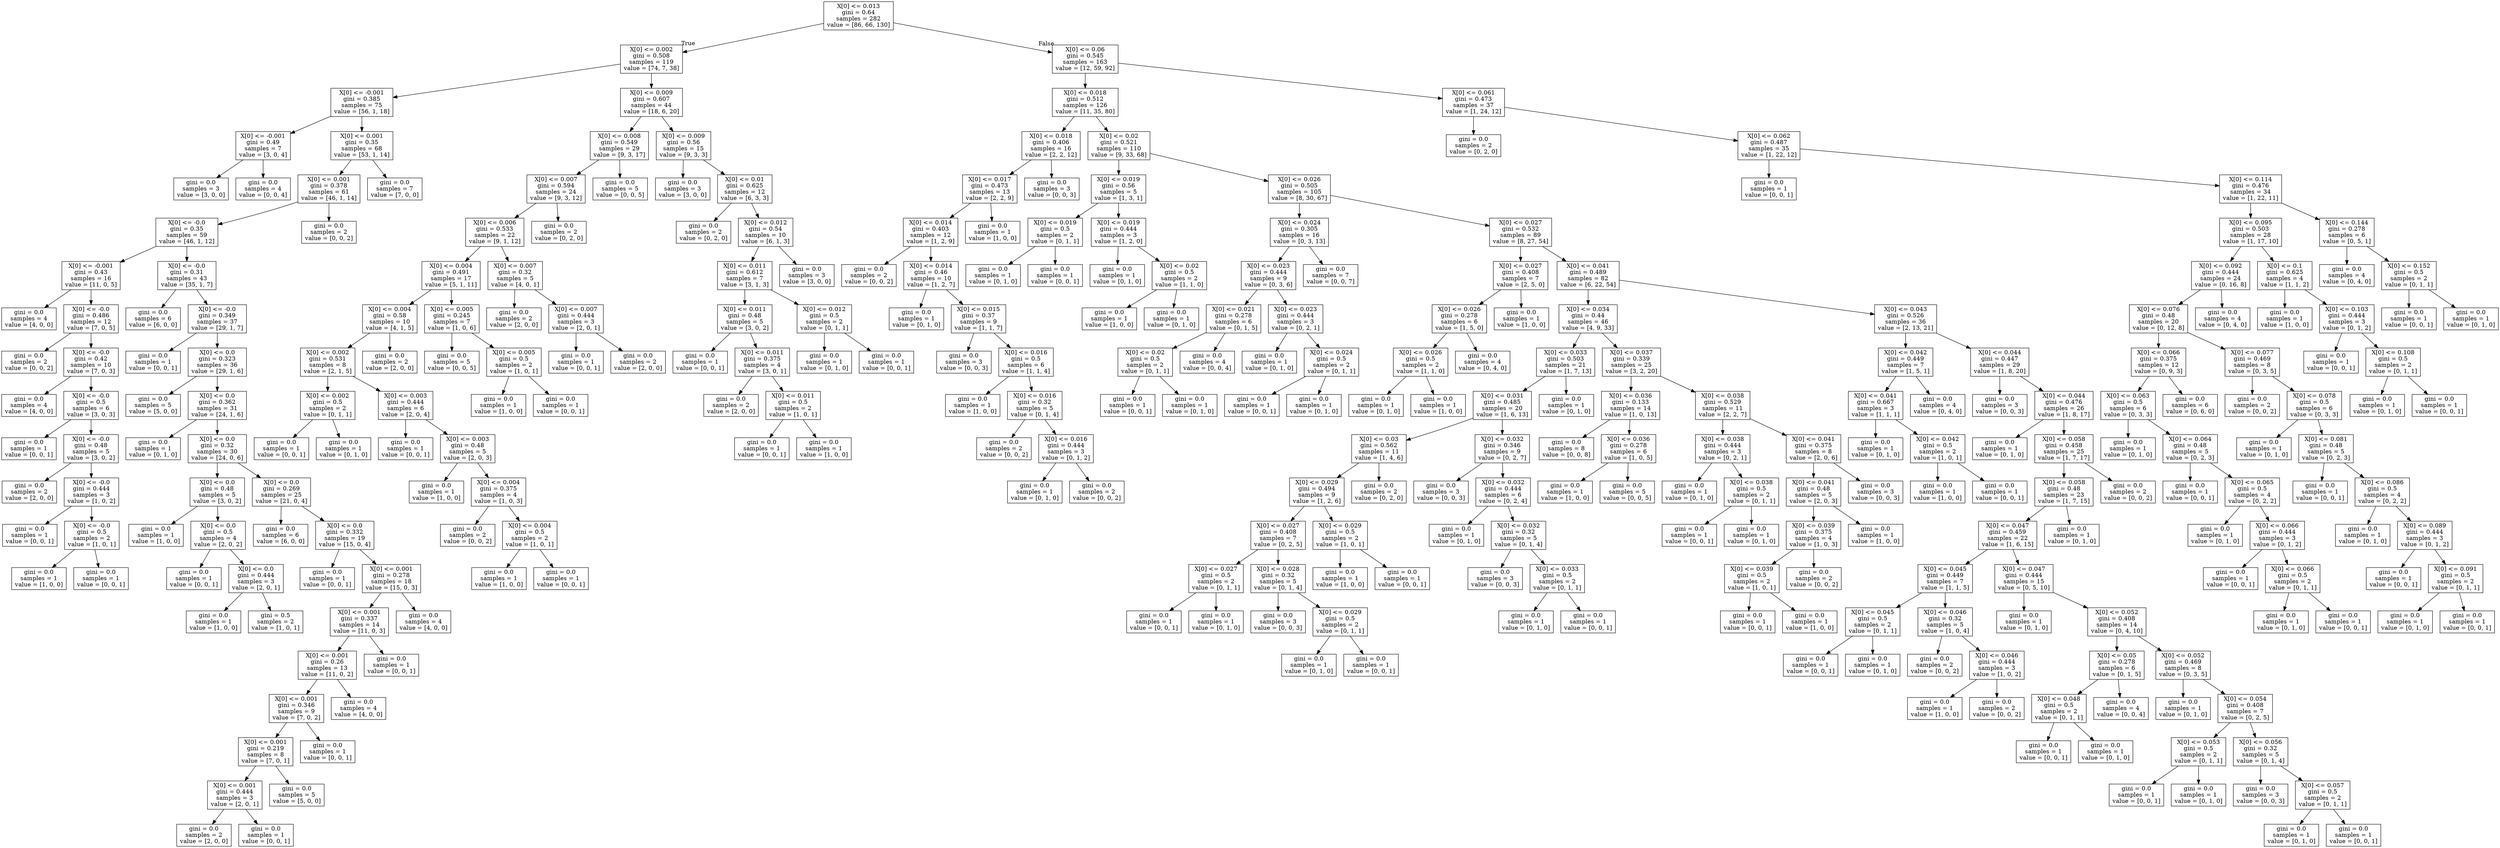 digraph Tree {
node [shape=box] ;
0 [label="X[0] <= 0.013\ngini = 0.64\nsamples = 282\nvalue = [86, 66, 130]"] ;
1 [label="X[0] <= 0.002\ngini = 0.508\nsamples = 119\nvalue = [74, 7, 38]"] ;
0 -> 1 [labeldistance=2.5, labelangle=45, headlabel="True"] ;
2 [label="X[0] <= -0.001\ngini = 0.385\nsamples = 75\nvalue = [56, 1, 18]"] ;
1 -> 2 ;
3 [label="X[0] <= -0.001\ngini = 0.49\nsamples = 7\nvalue = [3, 0, 4]"] ;
2 -> 3 ;
4 [label="gini = 0.0\nsamples = 3\nvalue = [3, 0, 0]"] ;
3 -> 4 ;
5 [label="gini = 0.0\nsamples = 4\nvalue = [0, 0, 4]"] ;
3 -> 5 ;
6 [label="X[0] <= 0.001\ngini = 0.35\nsamples = 68\nvalue = [53, 1, 14]"] ;
2 -> 6 ;
7 [label="X[0] <= 0.001\ngini = 0.378\nsamples = 61\nvalue = [46, 1, 14]"] ;
6 -> 7 ;
8 [label="X[0] <= -0.0\ngini = 0.35\nsamples = 59\nvalue = [46, 1, 12]"] ;
7 -> 8 ;
9 [label="X[0] <= -0.001\ngini = 0.43\nsamples = 16\nvalue = [11, 0, 5]"] ;
8 -> 9 ;
10 [label="gini = 0.0\nsamples = 4\nvalue = [4, 0, 0]"] ;
9 -> 10 ;
11 [label="X[0] <= -0.0\ngini = 0.486\nsamples = 12\nvalue = [7, 0, 5]"] ;
9 -> 11 ;
12 [label="gini = 0.0\nsamples = 2\nvalue = [0, 0, 2]"] ;
11 -> 12 ;
13 [label="X[0] <= -0.0\ngini = 0.42\nsamples = 10\nvalue = [7, 0, 3]"] ;
11 -> 13 ;
14 [label="gini = 0.0\nsamples = 4\nvalue = [4, 0, 0]"] ;
13 -> 14 ;
15 [label="X[0] <= -0.0\ngini = 0.5\nsamples = 6\nvalue = [3, 0, 3]"] ;
13 -> 15 ;
16 [label="gini = 0.0\nsamples = 1\nvalue = [0, 0, 1]"] ;
15 -> 16 ;
17 [label="X[0] <= -0.0\ngini = 0.48\nsamples = 5\nvalue = [3, 0, 2]"] ;
15 -> 17 ;
18 [label="gini = 0.0\nsamples = 2\nvalue = [2, 0, 0]"] ;
17 -> 18 ;
19 [label="X[0] <= -0.0\ngini = 0.444\nsamples = 3\nvalue = [1, 0, 2]"] ;
17 -> 19 ;
20 [label="gini = 0.0\nsamples = 1\nvalue = [0, 0, 1]"] ;
19 -> 20 ;
21 [label="X[0] <= -0.0\ngini = 0.5\nsamples = 2\nvalue = [1, 0, 1]"] ;
19 -> 21 ;
22 [label="gini = 0.0\nsamples = 1\nvalue = [1, 0, 0]"] ;
21 -> 22 ;
23 [label="gini = 0.0\nsamples = 1\nvalue = [0, 0, 1]"] ;
21 -> 23 ;
24 [label="X[0] <= -0.0\ngini = 0.31\nsamples = 43\nvalue = [35, 1, 7]"] ;
8 -> 24 ;
25 [label="gini = 0.0\nsamples = 6\nvalue = [6, 0, 0]"] ;
24 -> 25 ;
26 [label="X[0] <= -0.0\ngini = 0.349\nsamples = 37\nvalue = [29, 1, 7]"] ;
24 -> 26 ;
27 [label="gini = 0.0\nsamples = 1\nvalue = [0, 0, 1]"] ;
26 -> 27 ;
28 [label="X[0] <= 0.0\ngini = 0.323\nsamples = 36\nvalue = [29, 1, 6]"] ;
26 -> 28 ;
29 [label="gini = 0.0\nsamples = 5\nvalue = [5, 0, 0]"] ;
28 -> 29 ;
30 [label="X[0] <= 0.0\ngini = 0.362\nsamples = 31\nvalue = [24, 1, 6]"] ;
28 -> 30 ;
31 [label="gini = 0.0\nsamples = 1\nvalue = [0, 1, 0]"] ;
30 -> 31 ;
32 [label="X[0] <= 0.0\ngini = 0.32\nsamples = 30\nvalue = [24, 0, 6]"] ;
30 -> 32 ;
33 [label="X[0] <= 0.0\ngini = 0.48\nsamples = 5\nvalue = [3, 0, 2]"] ;
32 -> 33 ;
34 [label="gini = 0.0\nsamples = 1\nvalue = [1, 0, 0]"] ;
33 -> 34 ;
35 [label="X[0] <= 0.0\ngini = 0.5\nsamples = 4\nvalue = [2, 0, 2]"] ;
33 -> 35 ;
36 [label="gini = 0.0\nsamples = 1\nvalue = [0, 0, 1]"] ;
35 -> 36 ;
37 [label="X[0] <= 0.0\ngini = 0.444\nsamples = 3\nvalue = [2, 0, 1]"] ;
35 -> 37 ;
38 [label="gini = 0.0\nsamples = 1\nvalue = [1, 0, 0]"] ;
37 -> 38 ;
39 [label="gini = 0.5\nsamples = 2\nvalue = [1, 0, 1]"] ;
37 -> 39 ;
40 [label="X[0] <= 0.0\ngini = 0.269\nsamples = 25\nvalue = [21, 0, 4]"] ;
32 -> 40 ;
41 [label="gini = 0.0\nsamples = 6\nvalue = [6, 0, 0]"] ;
40 -> 41 ;
42 [label="X[0] <= 0.0\ngini = 0.332\nsamples = 19\nvalue = [15, 0, 4]"] ;
40 -> 42 ;
43 [label="gini = 0.0\nsamples = 1\nvalue = [0, 0, 1]"] ;
42 -> 43 ;
44 [label="X[0] <= 0.001\ngini = 0.278\nsamples = 18\nvalue = [15, 0, 3]"] ;
42 -> 44 ;
45 [label="X[0] <= 0.001\ngini = 0.337\nsamples = 14\nvalue = [11, 0, 3]"] ;
44 -> 45 ;
46 [label="X[0] <= 0.001\ngini = 0.26\nsamples = 13\nvalue = [11, 0, 2]"] ;
45 -> 46 ;
47 [label="X[0] <= 0.001\ngini = 0.346\nsamples = 9\nvalue = [7, 0, 2]"] ;
46 -> 47 ;
48 [label="X[0] <= 0.001\ngini = 0.219\nsamples = 8\nvalue = [7, 0, 1]"] ;
47 -> 48 ;
49 [label="X[0] <= 0.001\ngini = 0.444\nsamples = 3\nvalue = [2, 0, 1]"] ;
48 -> 49 ;
50 [label="gini = 0.0\nsamples = 2\nvalue = [2, 0, 0]"] ;
49 -> 50 ;
51 [label="gini = 0.0\nsamples = 1\nvalue = [0, 0, 1]"] ;
49 -> 51 ;
52 [label="gini = 0.0\nsamples = 5\nvalue = [5, 0, 0]"] ;
48 -> 52 ;
53 [label="gini = 0.0\nsamples = 1\nvalue = [0, 0, 1]"] ;
47 -> 53 ;
54 [label="gini = 0.0\nsamples = 4\nvalue = [4, 0, 0]"] ;
46 -> 54 ;
55 [label="gini = 0.0\nsamples = 1\nvalue = [0, 0, 1]"] ;
45 -> 55 ;
56 [label="gini = 0.0\nsamples = 4\nvalue = [4, 0, 0]"] ;
44 -> 56 ;
57 [label="gini = 0.0\nsamples = 2\nvalue = [0, 0, 2]"] ;
7 -> 57 ;
58 [label="gini = 0.0\nsamples = 7\nvalue = [7, 0, 0]"] ;
6 -> 58 ;
59 [label="X[0] <= 0.009\ngini = 0.607\nsamples = 44\nvalue = [18, 6, 20]"] ;
1 -> 59 ;
60 [label="X[0] <= 0.008\ngini = 0.549\nsamples = 29\nvalue = [9, 3, 17]"] ;
59 -> 60 ;
61 [label="X[0] <= 0.007\ngini = 0.594\nsamples = 24\nvalue = [9, 3, 12]"] ;
60 -> 61 ;
62 [label="X[0] <= 0.006\ngini = 0.533\nsamples = 22\nvalue = [9, 1, 12]"] ;
61 -> 62 ;
63 [label="X[0] <= 0.004\ngini = 0.491\nsamples = 17\nvalue = [5, 1, 11]"] ;
62 -> 63 ;
64 [label="X[0] <= 0.004\ngini = 0.58\nsamples = 10\nvalue = [4, 1, 5]"] ;
63 -> 64 ;
65 [label="X[0] <= 0.002\ngini = 0.531\nsamples = 8\nvalue = [2, 1, 5]"] ;
64 -> 65 ;
66 [label="X[0] <= 0.002\ngini = 0.5\nsamples = 2\nvalue = [0, 1, 1]"] ;
65 -> 66 ;
67 [label="gini = 0.0\nsamples = 1\nvalue = [0, 0, 1]"] ;
66 -> 67 ;
68 [label="gini = 0.0\nsamples = 1\nvalue = [0, 1, 0]"] ;
66 -> 68 ;
69 [label="X[0] <= 0.003\ngini = 0.444\nsamples = 6\nvalue = [2, 0, 4]"] ;
65 -> 69 ;
70 [label="gini = 0.0\nsamples = 1\nvalue = [0, 0, 1]"] ;
69 -> 70 ;
71 [label="X[0] <= 0.003\ngini = 0.48\nsamples = 5\nvalue = [2, 0, 3]"] ;
69 -> 71 ;
72 [label="gini = 0.0\nsamples = 1\nvalue = [1, 0, 0]"] ;
71 -> 72 ;
73 [label="X[0] <= 0.004\ngini = 0.375\nsamples = 4\nvalue = [1, 0, 3]"] ;
71 -> 73 ;
74 [label="gini = 0.0\nsamples = 2\nvalue = [0, 0, 2]"] ;
73 -> 74 ;
75 [label="X[0] <= 0.004\ngini = 0.5\nsamples = 2\nvalue = [1, 0, 1]"] ;
73 -> 75 ;
76 [label="gini = 0.0\nsamples = 1\nvalue = [1, 0, 0]"] ;
75 -> 76 ;
77 [label="gini = 0.0\nsamples = 1\nvalue = [0, 0, 1]"] ;
75 -> 77 ;
78 [label="gini = 0.0\nsamples = 2\nvalue = [2, 0, 0]"] ;
64 -> 78 ;
79 [label="X[0] <= 0.005\ngini = 0.245\nsamples = 7\nvalue = [1, 0, 6]"] ;
63 -> 79 ;
80 [label="gini = 0.0\nsamples = 5\nvalue = [0, 0, 5]"] ;
79 -> 80 ;
81 [label="X[0] <= 0.005\ngini = 0.5\nsamples = 2\nvalue = [1, 0, 1]"] ;
79 -> 81 ;
82 [label="gini = 0.0\nsamples = 1\nvalue = [1, 0, 0]"] ;
81 -> 82 ;
83 [label="gini = 0.0\nsamples = 1\nvalue = [0, 0, 1]"] ;
81 -> 83 ;
84 [label="X[0] <= 0.007\ngini = 0.32\nsamples = 5\nvalue = [4, 0, 1]"] ;
62 -> 84 ;
85 [label="gini = 0.0\nsamples = 2\nvalue = [2, 0, 0]"] ;
84 -> 85 ;
86 [label="X[0] <= 0.007\ngini = 0.444\nsamples = 3\nvalue = [2, 0, 1]"] ;
84 -> 86 ;
87 [label="gini = 0.0\nsamples = 1\nvalue = [0, 0, 1]"] ;
86 -> 87 ;
88 [label="gini = 0.0\nsamples = 2\nvalue = [2, 0, 0]"] ;
86 -> 88 ;
89 [label="gini = 0.0\nsamples = 2\nvalue = [0, 2, 0]"] ;
61 -> 89 ;
90 [label="gini = 0.0\nsamples = 5\nvalue = [0, 0, 5]"] ;
60 -> 90 ;
91 [label="X[0] <= 0.009\ngini = 0.56\nsamples = 15\nvalue = [9, 3, 3]"] ;
59 -> 91 ;
92 [label="gini = 0.0\nsamples = 3\nvalue = [3, 0, 0]"] ;
91 -> 92 ;
93 [label="X[0] <= 0.01\ngini = 0.625\nsamples = 12\nvalue = [6, 3, 3]"] ;
91 -> 93 ;
94 [label="gini = 0.0\nsamples = 2\nvalue = [0, 2, 0]"] ;
93 -> 94 ;
95 [label="X[0] <= 0.012\ngini = 0.54\nsamples = 10\nvalue = [6, 1, 3]"] ;
93 -> 95 ;
96 [label="X[0] <= 0.011\ngini = 0.612\nsamples = 7\nvalue = [3, 1, 3]"] ;
95 -> 96 ;
97 [label="X[0] <= 0.011\ngini = 0.48\nsamples = 5\nvalue = [3, 0, 2]"] ;
96 -> 97 ;
98 [label="gini = 0.0\nsamples = 1\nvalue = [0, 0, 1]"] ;
97 -> 98 ;
99 [label="X[0] <= 0.011\ngini = 0.375\nsamples = 4\nvalue = [3, 0, 1]"] ;
97 -> 99 ;
100 [label="gini = 0.0\nsamples = 2\nvalue = [2, 0, 0]"] ;
99 -> 100 ;
101 [label="X[0] <= 0.011\ngini = 0.5\nsamples = 2\nvalue = [1, 0, 1]"] ;
99 -> 101 ;
102 [label="gini = 0.0\nsamples = 1\nvalue = [0, 0, 1]"] ;
101 -> 102 ;
103 [label="gini = 0.0\nsamples = 1\nvalue = [1, 0, 0]"] ;
101 -> 103 ;
104 [label="X[0] <= 0.012\ngini = 0.5\nsamples = 2\nvalue = [0, 1, 1]"] ;
96 -> 104 ;
105 [label="gini = 0.0\nsamples = 1\nvalue = [0, 1, 0]"] ;
104 -> 105 ;
106 [label="gini = 0.0\nsamples = 1\nvalue = [0, 0, 1]"] ;
104 -> 106 ;
107 [label="gini = 0.0\nsamples = 3\nvalue = [3, 0, 0]"] ;
95 -> 107 ;
108 [label="X[0] <= 0.06\ngini = 0.545\nsamples = 163\nvalue = [12, 59, 92]"] ;
0 -> 108 [labeldistance=2.5, labelangle=-45, headlabel="False"] ;
109 [label="X[0] <= 0.018\ngini = 0.512\nsamples = 126\nvalue = [11, 35, 80]"] ;
108 -> 109 ;
110 [label="X[0] <= 0.018\ngini = 0.406\nsamples = 16\nvalue = [2, 2, 12]"] ;
109 -> 110 ;
111 [label="X[0] <= 0.017\ngini = 0.473\nsamples = 13\nvalue = [2, 2, 9]"] ;
110 -> 111 ;
112 [label="X[0] <= 0.014\ngini = 0.403\nsamples = 12\nvalue = [1, 2, 9]"] ;
111 -> 112 ;
113 [label="gini = 0.0\nsamples = 2\nvalue = [0, 0, 2]"] ;
112 -> 113 ;
114 [label="X[0] <= 0.014\ngini = 0.46\nsamples = 10\nvalue = [1, 2, 7]"] ;
112 -> 114 ;
115 [label="gini = 0.0\nsamples = 1\nvalue = [0, 1, 0]"] ;
114 -> 115 ;
116 [label="X[0] <= 0.015\ngini = 0.37\nsamples = 9\nvalue = [1, 1, 7]"] ;
114 -> 116 ;
117 [label="gini = 0.0\nsamples = 3\nvalue = [0, 0, 3]"] ;
116 -> 117 ;
118 [label="X[0] <= 0.016\ngini = 0.5\nsamples = 6\nvalue = [1, 1, 4]"] ;
116 -> 118 ;
119 [label="gini = 0.0\nsamples = 1\nvalue = [1, 0, 0]"] ;
118 -> 119 ;
120 [label="X[0] <= 0.016\ngini = 0.32\nsamples = 5\nvalue = [0, 1, 4]"] ;
118 -> 120 ;
121 [label="gini = 0.0\nsamples = 2\nvalue = [0, 0, 2]"] ;
120 -> 121 ;
122 [label="X[0] <= 0.016\ngini = 0.444\nsamples = 3\nvalue = [0, 1, 2]"] ;
120 -> 122 ;
123 [label="gini = 0.0\nsamples = 1\nvalue = [0, 1, 0]"] ;
122 -> 123 ;
124 [label="gini = 0.0\nsamples = 2\nvalue = [0, 0, 2]"] ;
122 -> 124 ;
125 [label="gini = 0.0\nsamples = 1\nvalue = [1, 0, 0]"] ;
111 -> 125 ;
126 [label="gini = 0.0\nsamples = 3\nvalue = [0, 0, 3]"] ;
110 -> 126 ;
127 [label="X[0] <= 0.02\ngini = 0.521\nsamples = 110\nvalue = [9, 33, 68]"] ;
109 -> 127 ;
128 [label="X[0] <= 0.019\ngini = 0.56\nsamples = 5\nvalue = [1, 3, 1]"] ;
127 -> 128 ;
129 [label="X[0] <= 0.019\ngini = 0.5\nsamples = 2\nvalue = [0, 1, 1]"] ;
128 -> 129 ;
130 [label="gini = 0.0\nsamples = 1\nvalue = [0, 1, 0]"] ;
129 -> 130 ;
131 [label="gini = 0.0\nsamples = 1\nvalue = [0, 0, 1]"] ;
129 -> 131 ;
132 [label="X[0] <= 0.019\ngini = 0.444\nsamples = 3\nvalue = [1, 2, 0]"] ;
128 -> 132 ;
133 [label="gini = 0.0\nsamples = 1\nvalue = [0, 1, 0]"] ;
132 -> 133 ;
134 [label="X[0] <= 0.02\ngini = 0.5\nsamples = 2\nvalue = [1, 1, 0]"] ;
132 -> 134 ;
135 [label="gini = 0.0\nsamples = 1\nvalue = [1, 0, 0]"] ;
134 -> 135 ;
136 [label="gini = 0.0\nsamples = 1\nvalue = [0, 1, 0]"] ;
134 -> 136 ;
137 [label="X[0] <= 0.026\ngini = 0.505\nsamples = 105\nvalue = [8, 30, 67]"] ;
127 -> 137 ;
138 [label="X[0] <= 0.024\ngini = 0.305\nsamples = 16\nvalue = [0, 3, 13]"] ;
137 -> 138 ;
139 [label="X[0] <= 0.023\ngini = 0.444\nsamples = 9\nvalue = [0, 3, 6]"] ;
138 -> 139 ;
140 [label="X[0] <= 0.021\ngini = 0.278\nsamples = 6\nvalue = [0, 1, 5]"] ;
139 -> 140 ;
141 [label="X[0] <= 0.02\ngini = 0.5\nsamples = 2\nvalue = [0, 1, 1]"] ;
140 -> 141 ;
142 [label="gini = 0.0\nsamples = 1\nvalue = [0, 0, 1]"] ;
141 -> 142 ;
143 [label="gini = 0.0\nsamples = 1\nvalue = [0, 1, 0]"] ;
141 -> 143 ;
144 [label="gini = 0.0\nsamples = 4\nvalue = [0, 0, 4]"] ;
140 -> 144 ;
145 [label="X[0] <= 0.023\ngini = 0.444\nsamples = 3\nvalue = [0, 2, 1]"] ;
139 -> 145 ;
146 [label="gini = 0.0\nsamples = 1\nvalue = [0, 1, 0]"] ;
145 -> 146 ;
147 [label="X[0] <= 0.024\ngini = 0.5\nsamples = 2\nvalue = [0, 1, 1]"] ;
145 -> 147 ;
148 [label="gini = 0.0\nsamples = 1\nvalue = [0, 0, 1]"] ;
147 -> 148 ;
149 [label="gini = 0.0\nsamples = 1\nvalue = [0, 1, 0]"] ;
147 -> 149 ;
150 [label="gini = 0.0\nsamples = 7\nvalue = [0, 0, 7]"] ;
138 -> 150 ;
151 [label="X[0] <= 0.027\ngini = 0.532\nsamples = 89\nvalue = [8, 27, 54]"] ;
137 -> 151 ;
152 [label="X[0] <= 0.027\ngini = 0.408\nsamples = 7\nvalue = [2, 5, 0]"] ;
151 -> 152 ;
153 [label="X[0] <= 0.026\ngini = 0.278\nsamples = 6\nvalue = [1, 5, 0]"] ;
152 -> 153 ;
154 [label="X[0] <= 0.026\ngini = 0.5\nsamples = 2\nvalue = [1, 1, 0]"] ;
153 -> 154 ;
155 [label="gini = 0.0\nsamples = 1\nvalue = [0, 1, 0]"] ;
154 -> 155 ;
156 [label="gini = 0.0\nsamples = 1\nvalue = [1, 0, 0]"] ;
154 -> 156 ;
157 [label="gini = 0.0\nsamples = 4\nvalue = [0, 4, 0]"] ;
153 -> 157 ;
158 [label="gini = 0.0\nsamples = 1\nvalue = [1, 0, 0]"] ;
152 -> 158 ;
159 [label="X[0] <= 0.041\ngini = 0.489\nsamples = 82\nvalue = [6, 22, 54]"] ;
151 -> 159 ;
160 [label="X[0] <= 0.034\ngini = 0.44\nsamples = 46\nvalue = [4, 9, 33]"] ;
159 -> 160 ;
161 [label="X[0] <= 0.033\ngini = 0.503\nsamples = 21\nvalue = [1, 7, 13]"] ;
160 -> 161 ;
162 [label="X[0] <= 0.031\ngini = 0.485\nsamples = 20\nvalue = [1, 6, 13]"] ;
161 -> 162 ;
163 [label="X[0] <= 0.03\ngini = 0.562\nsamples = 11\nvalue = [1, 4, 6]"] ;
162 -> 163 ;
164 [label="X[0] <= 0.029\ngini = 0.494\nsamples = 9\nvalue = [1, 2, 6]"] ;
163 -> 164 ;
165 [label="X[0] <= 0.027\ngini = 0.408\nsamples = 7\nvalue = [0, 2, 5]"] ;
164 -> 165 ;
166 [label="X[0] <= 0.027\ngini = 0.5\nsamples = 2\nvalue = [0, 1, 1]"] ;
165 -> 166 ;
167 [label="gini = 0.0\nsamples = 1\nvalue = [0, 0, 1]"] ;
166 -> 167 ;
168 [label="gini = 0.0\nsamples = 1\nvalue = [0, 1, 0]"] ;
166 -> 168 ;
169 [label="X[0] <= 0.028\ngini = 0.32\nsamples = 5\nvalue = [0, 1, 4]"] ;
165 -> 169 ;
170 [label="gini = 0.0\nsamples = 3\nvalue = [0, 0, 3]"] ;
169 -> 170 ;
171 [label="X[0] <= 0.029\ngini = 0.5\nsamples = 2\nvalue = [0, 1, 1]"] ;
169 -> 171 ;
172 [label="gini = 0.0\nsamples = 1\nvalue = [0, 1, 0]"] ;
171 -> 172 ;
173 [label="gini = 0.0\nsamples = 1\nvalue = [0, 0, 1]"] ;
171 -> 173 ;
174 [label="X[0] <= 0.029\ngini = 0.5\nsamples = 2\nvalue = [1, 0, 1]"] ;
164 -> 174 ;
175 [label="gini = 0.0\nsamples = 1\nvalue = [1, 0, 0]"] ;
174 -> 175 ;
176 [label="gini = 0.0\nsamples = 1\nvalue = [0, 0, 1]"] ;
174 -> 176 ;
177 [label="gini = 0.0\nsamples = 2\nvalue = [0, 2, 0]"] ;
163 -> 177 ;
178 [label="X[0] <= 0.032\ngini = 0.346\nsamples = 9\nvalue = [0, 2, 7]"] ;
162 -> 178 ;
179 [label="gini = 0.0\nsamples = 3\nvalue = [0, 0, 3]"] ;
178 -> 179 ;
180 [label="X[0] <= 0.032\ngini = 0.444\nsamples = 6\nvalue = [0, 2, 4]"] ;
178 -> 180 ;
181 [label="gini = 0.0\nsamples = 1\nvalue = [0, 1, 0]"] ;
180 -> 181 ;
182 [label="X[0] <= 0.032\ngini = 0.32\nsamples = 5\nvalue = [0, 1, 4]"] ;
180 -> 182 ;
183 [label="gini = 0.0\nsamples = 3\nvalue = [0, 0, 3]"] ;
182 -> 183 ;
184 [label="X[0] <= 0.033\ngini = 0.5\nsamples = 2\nvalue = [0, 1, 1]"] ;
182 -> 184 ;
185 [label="gini = 0.0\nsamples = 1\nvalue = [0, 1, 0]"] ;
184 -> 185 ;
186 [label="gini = 0.0\nsamples = 1\nvalue = [0, 0, 1]"] ;
184 -> 186 ;
187 [label="gini = 0.0\nsamples = 1\nvalue = [0, 1, 0]"] ;
161 -> 187 ;
188 [label="X[0] <= 0.037\ngini = 0.339\nsamples = 25\nvalue = [3, 2, 20]"] ;
160 -> 188 ;
189 [label="X[0] <= 0.036\ngini = 0.133\nsamples = 14\nvalue = [1, 0, 13]"] ;
188 -> 189 ;
190 [label="gini = 0.0\nsamples = 8\nvalue = [0, 0, 8]"] ;
189 -> 190 ;
191 [label="X[0] <= 0.036\ngini = 0.278\nsamples = 6\nvalue = [1, 0, 5]"] ;
189 -> 191 ;
192 [label="gini = 0.0\nsamples = 1\nvalue = [1, 0, 0]"] ;
191 -> 192 ;
193 [label="gini = 0.0\nsamples = 5\nvalue = [0, 0, 5]"] ;
191 -> 193 ;
194 [label="X[0] <= 0.038\ngini = 0.529\nsamples = 11\nvalue = [2, 2, 7]"] ;
188 -> 194 ;
195 [label="X[0] <= 0.038\ngini = 0.444\nsamples = 3\nvalue = [0, 2, 1]"] ;
194 -> 195 ;
196 [label="gini = 0.0\nsamples = 1\nvalue = [0, 1, 0]"] ;
195 -> 196 ;
197 [label="X[0] <= 0.038\ngini = 0.5\nsamples = 2\nvalue = [0, 1, 1]"] ;
195 -> 197 ;
198 [label="gini = 0.0\nsamples = 1\nvalue = [0, 0, 1]"] ;
197 -> 198 ;
199 [label="gini = 0.0\nsamples = 1\nvalue = [0, 1, 0]"] ;
197 -> 199 ;
200 [label="X[0] <= 0.041\ngini = 0.375\nsamples = 8\nvalue = [2, 0, 6]"] ;
194 -> 200 ;
201 [label="X[0] <= 0.041\ngini = 0.48\nsamples = 5\nvalue = [2, 0, 3]"] ;
200 -> 201 ;
202 [label="X[0] <= 0.039\ngini = 0.375\nsamples = 4\nvalue = [1, 0, 3]"] ;
201 -> 202 ;
203 [label="X[0] <= 0.039\ngini = 0.5\nsamples = 2\nvalue = [1, 0, 1]"] ;
202 -> 203 ;
204 [label="gini = 0.0\nsamples = 1\nvalue = [0, 0, 1]"] ;
203 -> 204 ;
205 [label="gini = 0.0\nsamples = 1\nvalue = [1, 0, 0]"] ;
203 -> 205 ;
206 [label="gini = 0.0\nsamples = 2\nvalue = [0, 0, 2]"] ;
202 -> 206 ;
207 [label="gini = 0.0\nsamples = 1\nvalue = [1, 0, 0]"] ;
201 -> 207 ;
208 [label="gini = 0.0\nsamples = 3\nvalue = [0, 0, 3]"] ;
200 -> 208 ;
209 [label="X[0] <= 0.043\ngini = 0.526\nsamples = 36\nvalue = [2, 13, 21]"] ;
159 -> 209 ;
210 [label="X[0] <= 0.042\ngini = 0.449\nsamples = 7\nvalue = [1, 5, 1]"] ;
209 -> 210 ;
211 [label="X[0] <= 0.041\ngini = 0.667\nsamples = 3\nvalue = [1, 1, 1]"] ;
210 -> 211 ;
212 [label="gini = 0.0\nsamples = 1\nvalue = [0, 1, 0]"] ;
211 -> 212 ;
213 [label="X[0] <= 0.042\ngini = 0.5\nsamples = 2\nvalue = [1, 0, 1]"] ;
211 -> 213 ;
214 [label="gini = 0.0\nsamples = 1\nvalue = [1, 0, 0]"] ;
213 -> 214 ;
215 [label="gini = 0.0\nsamples = 1\nvalue = [0, 0, 1]"] ;
213 -> 215 ;
216 [label="gini = 0.0\nsamples = 4\nvalue = [0, 4, 0]"] ;
210 -> 216 ;
217 [label="X[0] <= 0.044\ngini = 0.447\nsamples = 29\nvalue = [1, 8, 20]"] ;
209 -> 217 ;
218 [label="gini = 0.0\nsamples = 3\nvalue = [0, 0, 3]"] ;
217 -> 218 ;
219 [label="X[0] <= 0.044\ngini = 0.476\nsamples = 26\nvalue = [1, 8, 17]"] ;
217 -> 219 ;
220 [label="gini = 0.0\nsamples = 1\nvalue = [0, 1, 0]"] ;
219 -> 220 ;
221 [label="X[0] <= 0.058\ngini = 0.458\nsamples = 25\nvalue = [1, 7, 17]"] ;
219 -> 221 ;
222 [label="X[0] <= 0.058\ngini = 0.48\nsamples = 23\nvalue = [1, 7, 15]"] ;
221 -> 222 ;
223 [label="X[0] <= 0.047\ngini = 0.459\nsamples = 22\nvalue = [1, 6, 15]"] ;
222 -> 223 ;
224 [label="X[0] <= 0.045\ngini = 0.449\nsamples = 7\nvalue = [1, 1, 5]"] ;
223 -> 224 ;
225 [label="X[0] <= 0.045\ngini = 0.5\nsamples = 2\nvalue = [0, 1, 1]"] ;
224 -> 225 ;
226 [label="gini = 0.0\nsamples = 1\nvalue = [0, 0, 1]"] ;
225 -> 226 ;
227 [label="gini = 0.0\nsamples = 1\nvalue = [0, 1, 0]"] ;
225 -> 227 ;
228 [label="X[0] <= 0.046\ngini = 0.32\nsamples = 5\nvalue = [1, 0, 4]"] ;
224 -> 228 ;
229 [label="gini = 0.0\nsamples = 2\nvalue = [0, 0, 2]"] ;
228 -> 229 ;
230 [label="X[0] <= 0.046\ngini = 0.444\nsamples = 3\nvalue = [1, 0, 2]"] ;
228 -> 230 ;
231 [label="gini = 0.0\nsamples = 1\nvalue = [1, 0, 0]"] ;
230 -> 231 ;
232 [label="gini = 0.0\nsamples = 2\nvalue = [0, 0, 2]"] ;
230 -> 232 ;
233 [label="X[0] <= 0.047\ngini = 0.444\nsamples = 15\nvalue = [0, 5, 10]"] ;
223 -> 233 ;
234 [label="gini = 0.0\nsamples = 1\nvalue = [0, 1, 0]"] ;
233 -> 234 ;
235 [label="X[0] <= 0.052\ngini = 0.408\nsamples = 14\nvalue = [0, 4, 10]"] ;
233 -> 235 ;
236 [label="X[0] <= 0.05\ngini = 0.278\nsamples = 6\nvalue = [0, 1, 5]"] ;
235 -> 236 ;
237 [label="X[0] <= 0.048\ngini = 0.5\nsamples = 2\nvalue = [0, 1, 1]"] ;
236 -> 237 ;
238 [label="gini = 0.0\nsamples = 1\nvalue = [0, 0, 1]"] ;
237 -> 238 ;
239 [label="gini = 0.0\nsamples = 1\nvalue = [0, 1, 0]"] ;
237 -> 239 ;
240 [label="gini = 0.0\nsamples = 4\nvalue = [0, 0, 4]"] ;
236 -> 240 ;
241 [label="X[0] <= 0.052\ngini = 0.469\nsamples = 8\nvalue = [0, 3, 5]"] ;
235 -> 241 ;
242 [label="gini = 0.0\nsamples = 1\nvalue = [0, 1, 0]"] ;
241 -> 242 ;
243 [label="X[0] <= 0.054\ngini = 0.408\nsamples = 7\nvalue = [0, 2, 5]"] ;
241 -> 243 ;
244 [label="X[0] <= 0.053\ngini = 0.5\nsamples = 2\nvalue = [0, 1, 1]"] ;
243 -> 244 ;
245 [label="gini = 0.0\nsamples = 1\nvalue = [0, 0, 1]"] ;
244 -> 245 ;
246 [label="gini = 0.0\nsamples = 1\nvalue = [0, 1, 0]"] ;
244 -> 246 ;
247 [label="X[0] <= 0.056\ngini = 0.32\nsamples = 5\nvalue = [0, 1, 4]"] ;
243 -> 247 ;
248 [label="gini = 0.0\nsamples = 3\nvalue = [0, 0, 3]"] ;
247 -> 248 ;
249 [label="X[0] <= 0.057\ngini = 0.5\nsamples = 2\nvalue = [0, 1, 1]"] ;
247 -> 249 ;
250 [label="gini = 0.0\nsamples = 1\nvalue = [0, 1, 0]"] ;
249 -> 250 ;
251 [label="gini = 0.0\nsamples = 1\nvalue = [0, 0, 1]"] ;
249 -> 251 ;
252 [label="gini = 0.0\nsamples = 1\nvalue = [0, 1, 0]"] ;
222 -> 252 ;
253 [label="gini = 0.0\nsamples = 2\nvalue = [0, 0, 2]"] ;
221 -> 253 ;
254 [label="X[0] <= 0.061\ngini = 0.473\nsamples = 37\nvalue = [1, 24, 12]"] ;
108 -> 254 ;
255 [label="gini = 0.0\nsamples = 2\nvalue = [0, 2, 0]"] ;
254 -> 255 ;
256 [label="X[0] <= 0.062\ngini = 0.487\nsamples = 35\nvalue = [1, 22, 12]"] ;
254 -> 256 ;
257 [label="gini = 0.0\nsamples = 1\nvalue = [0, 0, 1]"] ;
256 -> 257 ;
258 [label="X[0] <= 0.114\ngini = 0.476\nsamples = 34\nvalue = [1, 22, 11]"] ;
256 -> 258 ;
259 [label="X[0] <= 0.095\ngini = 0.503\nsamples = 28\nvalue = [1, 17, 10]"] ;
258 -> 259 ;
260 [label="X[0] <= 0.092\ngini = 0.444\nsamples = 24\nvalue = [0, 16, 8]"] ;
259 -> 260 ;
261 [label="X[0] <= 0.076\ngini = 0.48\nsamples = 20\nvalue = [0, 12, 8]"] ;
260 -> 261 ;
262 [label="X[0] <= 0.066\ngini = 0.375\nsamples = 12\nvalue = [0, 9, 3]"] ;
261 -> 262 ;
263 [label="X[0] <= 0.063\ngini = 0.5\nsamples = 6\nvalue = [0, 3, 3]"] ;
262 -> 263 ;
264 [label="gini = 0.0\nsamples = 1\nvalue = [0, 1, 0]"] ;
263 -> 264 ;
265 [label="X[0] <= 0.064\ngini = 0.48\nsamples = 5\nvalue = [0, 2, 3]"] ;
263 -> 265 ;
266 [label="gini = 0.0\nsamples = 1\nvalue = [0, 0, 1]"] ;
265 -> 266 ;
267 [label="X[0] <= 0.065\ngini = 0.5\nsamples = 4\nvalue = [0, 2, 2]"] ;
265 -> 267 ;
268 [label="gini = 0.0\nsamples = 1\nvalue = [0, 1, 0]"] ;
267 -> 268 ;
269 [label="X[0] <= 0.066\ngini = 0.444\nsamples = 3\nvalue = [0, 1, 2]"] ;
267 -> 269 ;
270 [label="gini = 0.0\nsamples = 1\nvalue = [0, 0, 1]"] ;
269 -> 270 ;
271 [label="X[0] <= 0.066\ngini = 0.5\nsamples = 2\nvalue = [0, 1, 1]"] ;
269 -> 271 ;
272 [label="gini = 0.0\nsamples = 1\nvalue = [0, 1, 0]"] ;
271 -> 272 ;
273 [label="gini = 0.0\nsamples = 1\nvalue = [0, 0, 1]"] ;
271 -> 273 ;
274 [label="gini = 0.0\nsamples = 6\nvalue = [0, 6, 0]"] ;
262 -> 274 ;
275 [label="X[0] <= 0.077\ngini = 0.469\nsamples = 8\nvalue = [0, 3, 5]"] ;
261 -> 275 ;
276 [label="gini = 0.0\nsamples = 2\nvalue = [0, 0, 2]"] ;
275 -> 276 ;
277 [label="X[0] <= 0.078\ngini = 0.5\nsamples = 6\nvalue = [0, 3, 3]"] ;
275 -> 277 ;
278 [label="gini = 0.0\nsamples = 1\nvalue = [0, 1, 0]"] ;
277 -> 278 ;
279 [label="X[0] <= 0.081\ngini = 0.48\nsamples = 5\nvalue = [0, 2, 3]"] ;
277 -> 279 ;
280 [label="gini = 0.0\nsamples = 1\nvalue = [0, 0, 1]"] ;
279 -> 280 ;
281 [label="X[0] <= 0.086\ngini = 0.5\nsamples = 4\nvalue = [0, 2, 2]"] ;
279 -> 281 ;
282 [label="gini = 0.0\nsamples = 1\nvalue = [0, 1, 0]"] ;
281 -> 282 ;
283 [label="X[0] <= 0.089\ngini = 0.444\nsamples = 3\nvalue = [0, 1, 2]"] ;
281 -> 283 ;
284 [label="gini = 0.0\nsamples = 1\nvalue = [0, 0, 1]"] ;
283 -> 284 ;
285 [label="X[0] <= 0.091\ngini = 0.5\nsamples = 2\nvalue = [0, 1, 1]"] ;
283 -> 285 ;
286 [label="gini = 0.0\nsamples = 1\nvalue = [0, 1, 0]"] ;
285 -> 286 ;
287 [label="gini = 0.0\nsamples = 1\nvalue = [0, 0, 1]"] ;
285 -> 287 ;
288 [label="gini = 0.0\nsamples = 4\nvalue = [0, 4, 0]"] ;
260 -> 288 ;
289 [label="X[0] <= 0.1\ngini = 0.625\nsamples = 4\nvalue = [1, 1, 2]"] ;
259 -> 289 ;
290 [label="gini = 0.0\nsamples = 1\nvalue = [1, 0, 0]"] ;
289 -> 290 ;
291 [label="X[0] <= 0.103\ngini = 0.444\nsamples = 3\nvalue = [0, 1, 2]"] ;
289 -> 291 ;
292 [label="gini = 0.0\nsamples = 1\nvalue = [0, 0, 1]"] ;
291 -> 292 ;
293 [label="X[0] <= 0.108\ngini = 0.5\nsamples = 2\nvalue = [0, 1, 1]"] ;
291 -> 293 ;
294 [label="gini = 0.0\nsamples = 1\nvalue = [0, 1, 0]"] ;
293 -> 294 ;
295 [label="gini = 0.0\nsamples = 1\nvalue = [0, 0, 1]"] ;
293 -> 295 ;
296 [label="X[0] <= 0.144\ngini = 0.278\nsamples = 6\nvalue = [0, 5, 1]"] ;
258 -> 296 ;
297 [label="gini = 0.0\nsamples = 4\nvalue = [0, 4, 0]"] ;
296 -> 297 ;
298 [label="X[0] <= 0.152\ngini = 0.5\nsamples = 2\nvalue = [0, 1, 1]"] ;
296 -> 298 ;
299 [label="gini = 0.0\nsamples = 1\nvalue = [0, 0, 1]"] ;
298 -> 299 ;
300 [label="gini = 0.0\nsamples = 1\nvalue = [0, 1, 0]"] ;
298 -> 300 ;
}